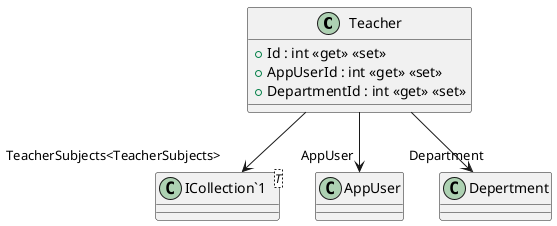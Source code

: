 @startuml
class Teacher {
    + Id : int <<get>> <<set>>
    + AppUserId : int <<get>> <<set>>
    + DepartmentId : int <<get>> <<set>>
}
class "ICollection`1"<T> {
}
Teacher --> "AppUser" AppUser
Teacher --> "Department" Depertment
Teacher --> "TeacherSubjects<TeacherSubjects>" "ICollection`1"
@enduml
